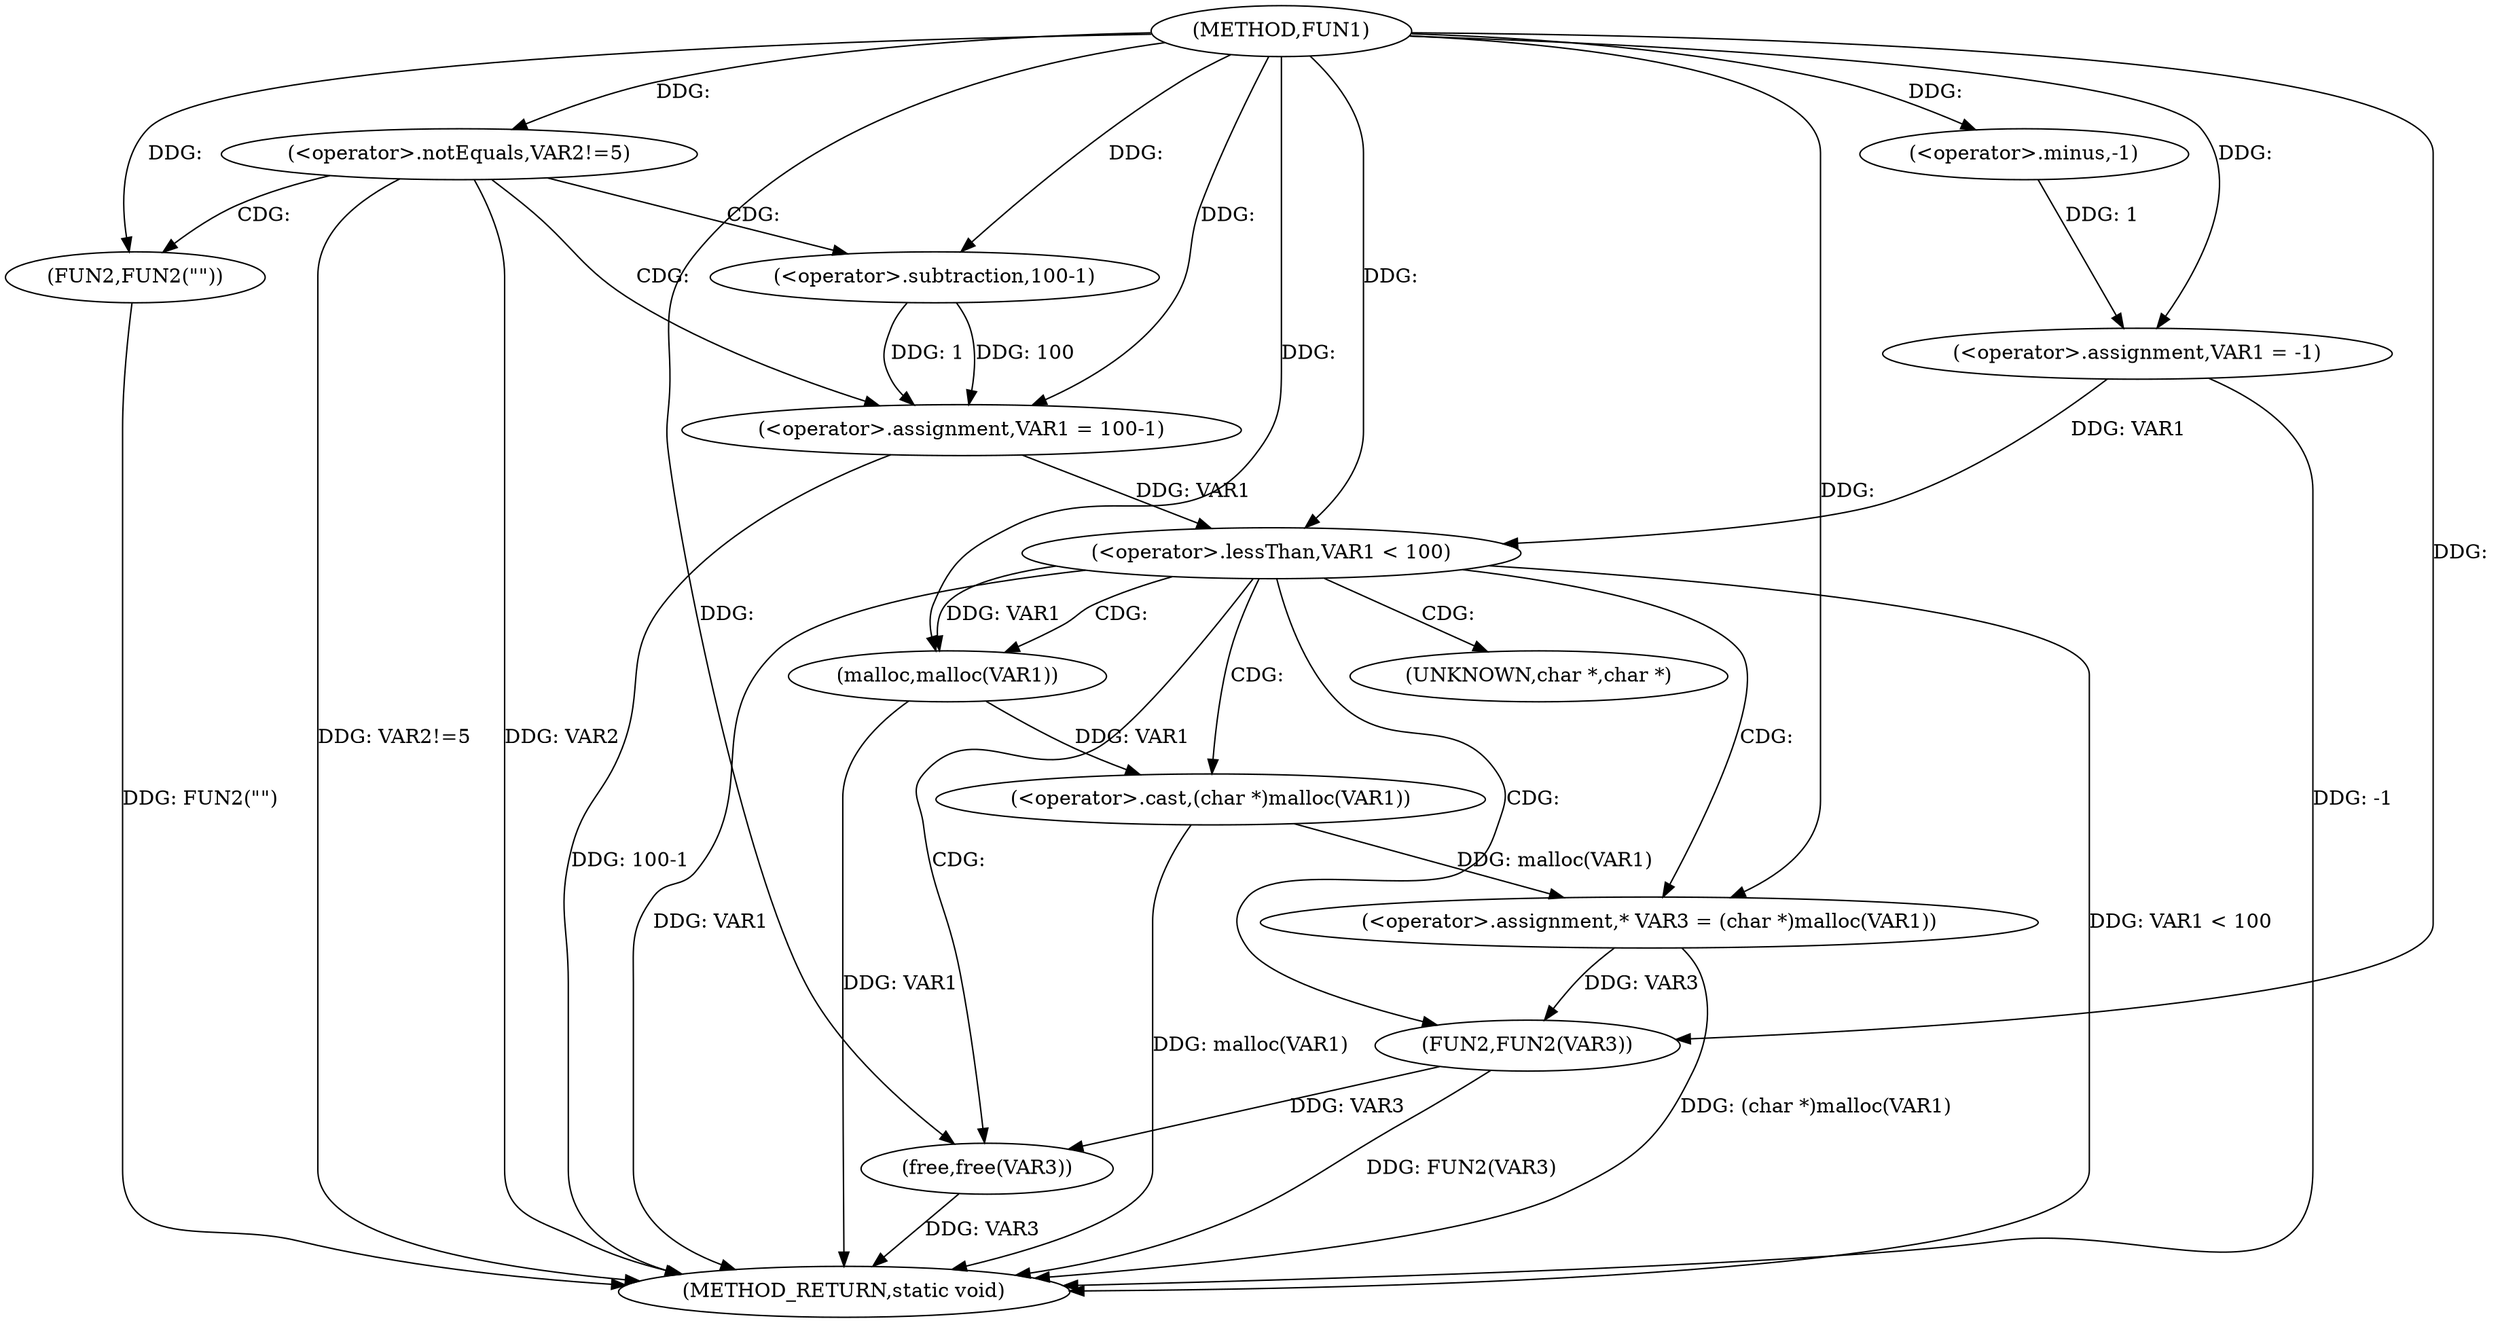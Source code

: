 digraph FUN1 {  
"1000100" [label = "(METHOD,FUN1)" ]
"1000137" [label = "(METHOD_RETURN,static void)" ]
"1000103" [label = "(<operator>.assignment,VAR1 = -1)" ]
"1000105" [label = "(<operator>.minus,-1)" ]
"1000108" [label = "(<operator>.notEquals,VAR2!=5)" ]
"1000112" [label = "(FUN2,FUN2(\"\"))" ]
"1000116" [label = "(<operator>.assignment,VAR1 = 100-1)" ]
"1000118" [label = "(<operator>.subtraction,100-1)" ]
"1000122" [label = "(<operator>.lessThan,VAR1 < 100)" ]
"1000127" [label = "(<operator>.assignment,* VAR3 = (char *)malloc(VAR1))" ]
"1000129" [label = "(<operator>.cast,(char *)malloc(VAR1))" ]
"1000131" [label = "(malloc,malloc(VAR1))" ]
"1000133" [label = "(FUN2,FUN2(VAR3))" ]
"1000135" [label = "(free,free(VAR3))" ]
"1000130" [label = "(UNKNOWN,char *,char *)" ]
  "1000108" -> "1000137"  [ label = "DDG: VAR2!=5"] 
  "1000103" -> "1000137"  [ label = "DDG: -1"] 
  "1000116" -> "1000137"  [ label = "DDG: 100-1"] 
  "1000108" -> "1000137"  [ label = "DDG: VAR2"] 
  "1000129" -> "1000137"  [ label = "DDG: malloc(VAR1)"] 
  "1000122" -> "1000137"  [ label = "DDG: VAR1"] 
  "1000131" -> "1000137"  [ label = "DDG: VAR1"] 
  "1000127" -> "1000137"  [ label = "DDG: (char *)malloc(VAR1)"] 
  "1000133" -> "1000137"  [ label = "DDG: FUN2(VAR3)"] 
  "1000112" -> "1000137"  [ label = "DDG: FUN2(\"\")"] 
  "1000135" -> "1000137"  [ label = "DDG: VAR3"] 
  "1000122" -> "1000137"  [ label = "DDG: VAR1 < 100"] 
  "1000105" -> "1000103"  [ label = "DDG: 1"] 
  "1000100" -> "1000103"  [ label = "DDG: "] 
  "1000100" -> "1000105"  [ label = "DDG: "] 
  "1000100" -> "1000108"  [ label = "DDG: "] 
  "1000100" -> "1000112"  [ label = "DDG: "] 
  "1000118" -> "1000116"  [ label = "DDG: 100"] 
  "1000118" -> "1000116"  [ label = "DDG: 1"] 
  "1000100" -> "1000116"  [ label = "DDG: "] 
  "1000100" -> "1000118"  [ label = "DDG: "] 
  "1000116" -> "1000122"  [ label = "DDG: VAR1"] 
  "1000103" -> "1000122"  [ label = "DDG: VAR1"] 
  "1000100" -> "1000122"  [ label = "DDG: "] 
  "1000129" -> "1000127"  [ label = "DDG: malloc(VAR1)"] 
  "1000100" -> "1000127"  [ label = "DDG: "] 
  "1000131" -> "1000129"  [ label = "DDG: VAR1"] 
  "1000122" -> "1000131"  [ label = "DDG: VAR1"] 
  "1000100" -> "1000131"  [ label = "DDG: "] 
  "1000127" -> "1000133"  [ label = "DDG: VAR3"] 
  "1000100" -> "1000133"  [ label = "DDG: "] 
  "1000133" -> "1000135"  [ label = "DDG: VAR3"] 
  "1000100" -> "1000135"  [ label = "DDG: "] 
  "1000108" -> "1000112"  [ label = "CDG: "] 
  "1000108" -> "1000116"  [ label = "CDG: "] 
  "1000108" -> "1000118"  [ label = "CDG: "] 
  "1000122" -> "1000129"  [ label = "CDG: "] 
  "1000122" -> "1000130"  [ label = "CDG: "] 
  "1000122" -> "1000131"  [ label = "CDG: "] 
  "1000122" -> "1000135"  [ label = "CDG: "] 
  "1000122" -> "1000133"  [ label = "CDG: "] 
  "1000122" -> "1000127"  [ label = "CDG: "] 
}

